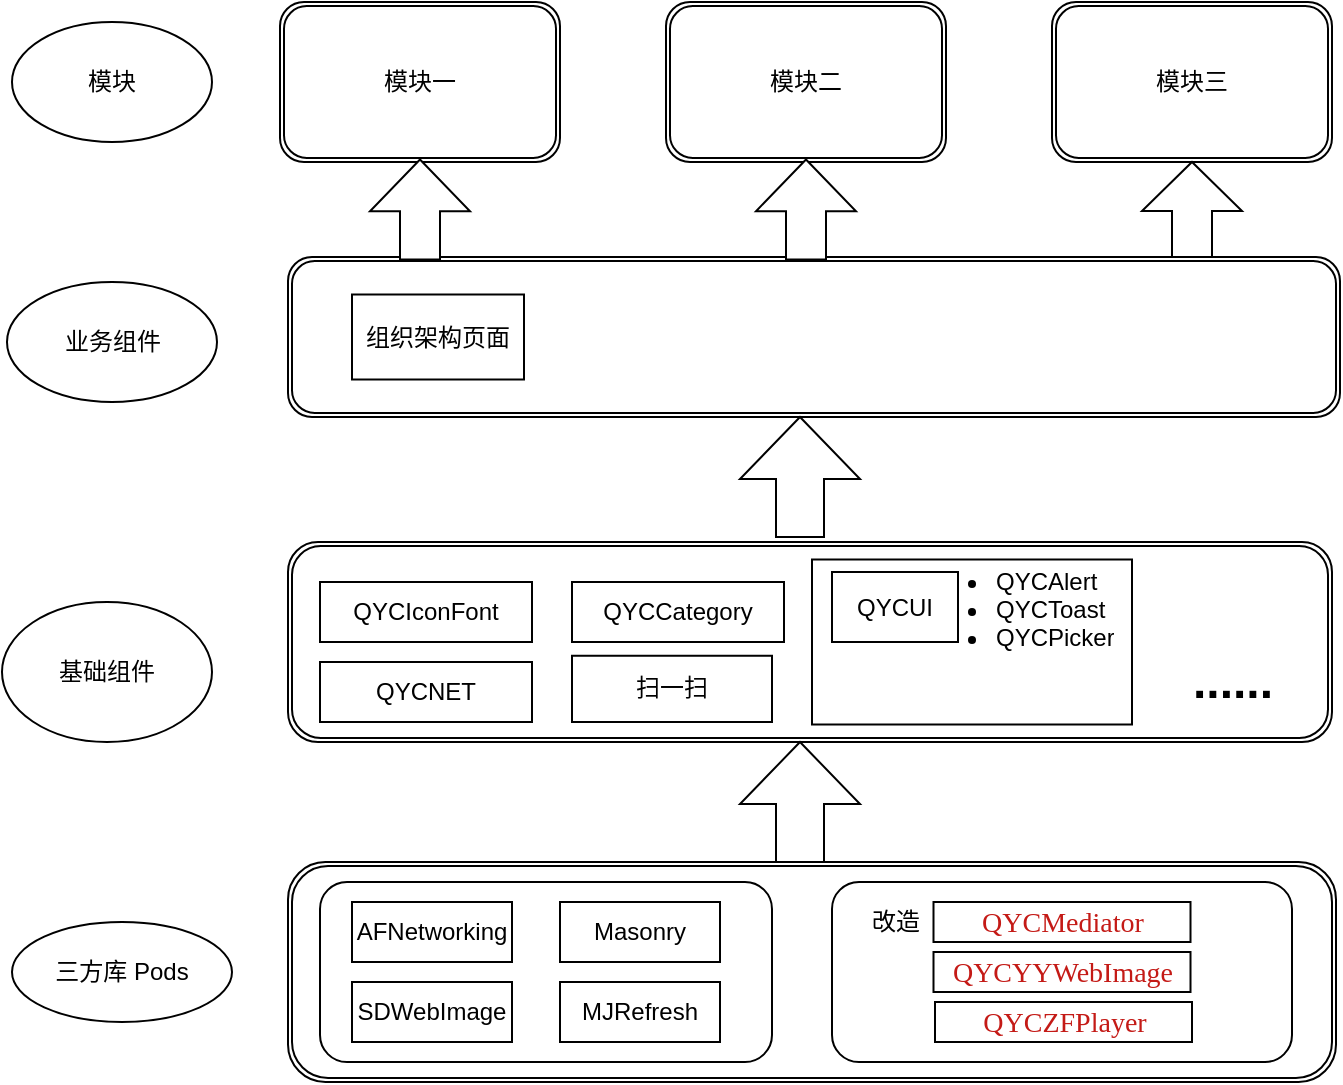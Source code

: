 <mxfile version="13.6.2" type="github">
  <diagram id="jphbGvgdzRIWTqIg4ElQ" name="Page-1">
    <mxGraphModel dx="1426" dy="722" grid="1" gridSize="10" guides="1" tooltips="1" connect="1" arrows="1" fold="1" page="1" pageScale="1" pageWidth="827" pageHeight="1169" math="0" shadow="0">
      <root>
        <mxCell id="0" />
        <mxCell id="1" parent="0" />
        <mxCell id="BffaArvf5HqJedQc392--2" value="" style="shape=ext;double=1;rounded=1;whiteSpace=wrap;html=1;arcSize=17;" parent="1" vertex="1">
          <mxGeometry x="158" y="1000" width="524" height="110" as="geometry" />
        </mxCell>
        <mxCell id="er3B5v9lNEbErQh9VWlc-1" value="" style="rounded=1;whiteSpace=wrap;html=1;" parent="1" vertex="1">
          <mxGeometry x="174" y="1010" width="226" height="90" as="geometry" />
        </mxCell>
        <mxCell id="BffaArvf5HqJedQc392--3" value="" style="shape=ext;double=1;rounded=1;whiteSpace=wrap;html=1;" parent="1" vertex="1">
          <mxGeometry x="158" y="840" width="522" height="100" as="geometry" />
        </mxCell>
        <mxCell id="BffaArvf5HqJedQc392--4" value="" style="shape=ext;double=1;rounded=1;whiteSpace=wrap;html=1;" parent="1" vertex="1">
          <mxGeometry x="158" y="697.5" width="526" height="80" as="geometry" />
        </mxCell>
        <mxCell id="BffaArvf5HqJedQc392--5" value="模块一" style="shape=ext;double=1;rounded=1;whiteSpace=wrap;html=1;" parent="1" vertex="1">
          <mxGeometry x="154" y="570" width="140" height="80" as="geometry" />
        </mxCell>
        <mxCell id="BffaArvf5HqJedQc392--10" value="AFNetworking" style="rounded=0;whiteSpace=wrap;html=1;" parent="1" vertex="1">
          <mxGeometry x="190" y="1020" width="80" height="30" as="geometry" />
        </mxCell>
        <mxCell id="BffaArvf5HqJedQc392--11" value="Masonry" style="rounded=0;whiteSpace=wrap;html=1;" parent="1" vertex="1">
          <mxGeometry x="294" y="1020" width="80" height="30" as="geometry" />
        </mxCell>
        <mxCell id="BffaArvf5HqJedQc392--12" value="SDWebImage" style="rounded=0;whiteSpace=wrap;html=1;" parent="1" vertex="1">
          <mxGeometry x="190" y="1060" width="80" height="30" as="geometry" />
        </mxCell>
        <mxCell id="BffaArvf5HqJedQc392--13" value="MJRefresh" style="rounded=0;whiteSpace=wrap;html=1;" parent="1" vertex="1">
          <mxGeometry x="294" y="1060" width="80" height="30" as="geometry" />
        </mxCell>
        <mxCell id="BffaArvf5HqJedQc392--15" value="" style="shape=singleArrow;direction=north;whiteSpace=wrap;html=1;arrowWidth=0.4;arrowSize=0.517;" parent="1" vertex="1">
          <mxGeometry x="384" y="940" width="60" height="60" as="geometry" />
        </mxCell>
        <mxCell id="BffaArvf5HqJedQc392--16" value="&lt;span&gt;三方库 Pods&lt;/span&gt;" style="ellipse;whiteSpace=wrap;html=1;" parent="1" vertex="1">
          <mxGeometry x="20" y="1030" width="110" height="50" as="geometry" />
        </mxCell>
        <mxCell id="BffaArvf5HqJedQc392--18" value="基础组件" style="ellipse;whiteSpace=wrap;html=1;" parent="1" vertex="1">
          <mxGeometry x="15" y="870" width="105" height="70" as="geometry" />
        </mxCell>
        <mxCell id="BffaArvf5HqJedQc392--20" value="业务组件" style="ellipse;whiteSpace=wrap;html=1;" parent="1" vertex="1">
          <mxGeometry x="17.5" y="710" width="105" height="60" as="geometry" />
        </mxCell>
        <mxCell id="BffaArvf5HqJedQc392--21" value="&lt;span&gt;模块二&lt;/span&gt;" style="shape=ext;double=1;rounded=1;whiteSpace=wrap;html=1;" parent="1" vertex="1">
          <mxGeometry x="347" y="570" width="140" height="80" as="geometry" />
        </mxCell>
        <mxCell id="BffaArvf5HqJedQc392--22" value="&lt;span&gt;模块三&lt;/span&gt;" style="shape=ext;double=1;rounded=1;whiteSpace=wrap;html=1;" parent="1" vertex="1">
          <mxGeometry x="540" y="570" width="140" height="80" as="geometry" />
        </mxCell>
        <mxCell id="BffaArvf5HqJedQc392--23" value="模块" style="ellipse;whiteSpace=wrap;html=1;" parent="1" vertex="1">
          <mxGeometry x="20" y="580" width="100" height="60" as="geometry" />
        </mxCell>
        <mxCell id="BffaArvf5HqJedQc392--24" value="" style="shape=singleArrow;direction=north;whiteSpace=wrap;html=1;arrowWidth=0.4;arrowSize=0.517;" parent="1" vertex="1">
          <mxGeometry x="384" y="777.5" width="60" height="60" as="geometry" />
        </mxCell>
        <mxCell id="BffaArvf5HqJedQc392--25" value="QYCIconFont" style="rounded=0;whiteSpace=wrap;html=1;" parent="1" vertex="1">
          <mxGeometry x="174" y="860" width="106" height="30" as="geometry" />
        </mxCell>
        <mxCell id="BffaArvf5HqJedQc392--26" value="QYCCategory" style="rounded=0;whiteSpace=wrap;html=1;" parent="1" vertex="1">
          <mxGeometry x="300" y="860" width="106" height="30" as="geometry" />
        </mxCell>
        <mxCell id="BffaArvf5HqJedQc392--27" value="QYCNET" style="rounded=0;whiteSpace=wrap;html=1;" parent="1" vertex="1">
          <mxGeometry x="174" y="900" width="106" height="30" as="geometry" />
        </mxCell>
        <mxCell id="BffaArvf5HqJedQc392--31" value="" style="rounded=0;whiteSpace=wrap;html=1;" parent="1" vertex="1">
          <mxGeometry x="420" y="848.75" width="160" height="82.5" as="geometry" />
        </mxCell>
        <mxCell id="BffaArvf5HqJedQc392--28" value="QYCUI" style="rounded=0;whiteSpace=wrap;html=1;" parent="1" vertex="1">
          <mxGeometry x="430" y="855" width="63" height="35" as="geometry" />
        </mxCell>
        <mxCell id="BffaArvf5HqJedQc392--30" value="&lt;ul&gt;&lt;li&gt;QYCAlert&lt;/li&gt;&lt;li&gt;QYCToast&lt;/li&gt;&lt;li&gt;QYCPicker&lt;/li&gt;&lt;/ul&gt;" style="text;strokeColor=none;fillColor=none;html=1;whiteSpace=wrap;verticalAlign=middle;overflow=hidden;" parent="1" vertex="1">
          <mxGeometry x="470" y="837.5" width="110" height="70" as="geometry" />
        </mxCell>
        <mxCell id="BffaArvf5HqJedQc392--38" value="......" style="text;strokeColor=none;fillColor=none;html=1;fontSize=24;fontStyle=1;verticalAlign=middle;align=center;" parent="1" vertex="1">
          <mxGeometry x="580" y="890" width="100" height="40" as="geometry" />
        </mxCell>
        <mxCell id="BffaArvf5HqJedQc392--40" value="扫一扫" style="rounded=0;whiteSpace=wrap;html=1;" parent="1" vertex="1">
          <mxGeometry x="300" y="896.88" width="100" height="33.12" as="geometry" />
        </mxCell>
        <mxCell id="BffaArvf5HqJedQc392--41" value="组织架构页面" style="rounded=0;whiteSpace=wrap;html=1;" parent="1" vertex="1">
          <mxGeometry x="190" y="716.25" width="86" height="42.5" as="geometry" />
        </mxCell>
        <mxCell id="BffaArvf5HqJedQc392--42" value="" style="shape=singleArrow;direction=north;whiteSpace=wrap;html=1;arrowWidth=0.4;arrowSize=0.517;" parent="1" vertex="1">
          <mxGeometry x="199" y="648.75" width="50" height="50" as="geometry" />
        </mxCell>
        <mxCell id="BffaArvf5HqJedQc392--43" value="" style="shape=singleArrow;direction=north;whiteSpace=wrap;html=1;arrowWidth=0.4;arrowSize=0.517;" parent="1" vertex="1">
          <mxGeometry x="392" y="648.75" width="50" height="50" as="geometry" />
        </mxCell>
        <mxCell id="BffaArvf5HqJedQc392--44" value="" style="shape=singleArrow;direction=north;whiteSpace=wrap;html=1;arrowWidth=0.4;arrowSize=0.517;" parent="1" vertex="1">
          <mxGeometry x="585" y="650" width="50" height="47.5" as="geometry" />
        </mxCell>
        <mxCell id="er3B5v9lNEbErQh9VWlc-2" value="" style="rounded=1;whiteSpace=wrap;html=1;" parent="1" vertex="1">
          <mxGeometry x="430" y="1010" width="230" height="90" as="geometry" />
        </mxCell>
        <mxCell id="er3B5v9lNEbErQh9VWlc-3" value="改造" style="text;html=1;strokeColor=none;fillColor=none;align=center;verticalAlign=middle;whiteSpace=wrap;rounded=0;" parent="1" vertex="1">
          <mxGeometry x="441.5" y="1020" width="40" height="20" as="geometry" />
        </mxCell>
        <mxCell id="pBkXQJ0bNPyUFp23YPMb-1" value="&lt;p class=&quot;p1&quot; style=&quot;margin: 0px ; font-stretch: normal ; font-size: 14px ; line-height: normal ; font-family: &amp;#34;menlo&amp;#34; ; color: rgb(196 , 26 , 22) ; background-color: rgb(255 , 255 , 255)&quot;&gt;QYCMediator&lt;/p&gt;" style="rounded=0;whiteSpace=wrap;html=1;" vertex="1" parent="1">
          <mxGeometry x="480.75" y="1020" width="128.5" height="20" as="geometry" />
        </mxCell>
        <mxCell id="pBkXQJ0bNPyUFp23YPMb-2" value="&lt;p class=&quot;p1&quot; style=&quot;margin: 0px ; font-stretch: normal ; font-size: 14px ; line-height: normal ; font-family: &amp;#34;menlo&amp;#34; ; color: rgb(196 , 26 , 22) ; background-color: rgb(255 , 255 , 255)&quot;&gt;QYCYYWebImage&lt;/p&gt;" style="rounded=0;whiteSpace=wrap;html=1;" vertex="1" parent="1">
          <mxGeometry x="480.75" y="1045" width="128.5" height="20" as="geometry" />
        </mxCell>
        <mxCell id="pBkXQJ0bNPyUFp23YPMb-3" value="&lt;p class=&quot;p1&quot; style=&quot;margin: 0px ; font-stretch: normal ; font-size: 14px ; line-height: normal ; font-family: &amp;#34;menlo&amp;#34; ; color: rgb(196 , 26 , 22) ; background-color: rgb(255 , 255 , 255)&quot;&gt;QYCZFPlayer&lt;/p&gt;" style="rounded=0;whiteSpace=wrap;html=1;" vertex="1" parent="1">
          <mxGeometry x="481.5" y="1070" width="128.5" height="20" as="geometry" />
        </mxCell>
      </root>
    </mxGraphModel>
  </diagram>
</mxfile>
